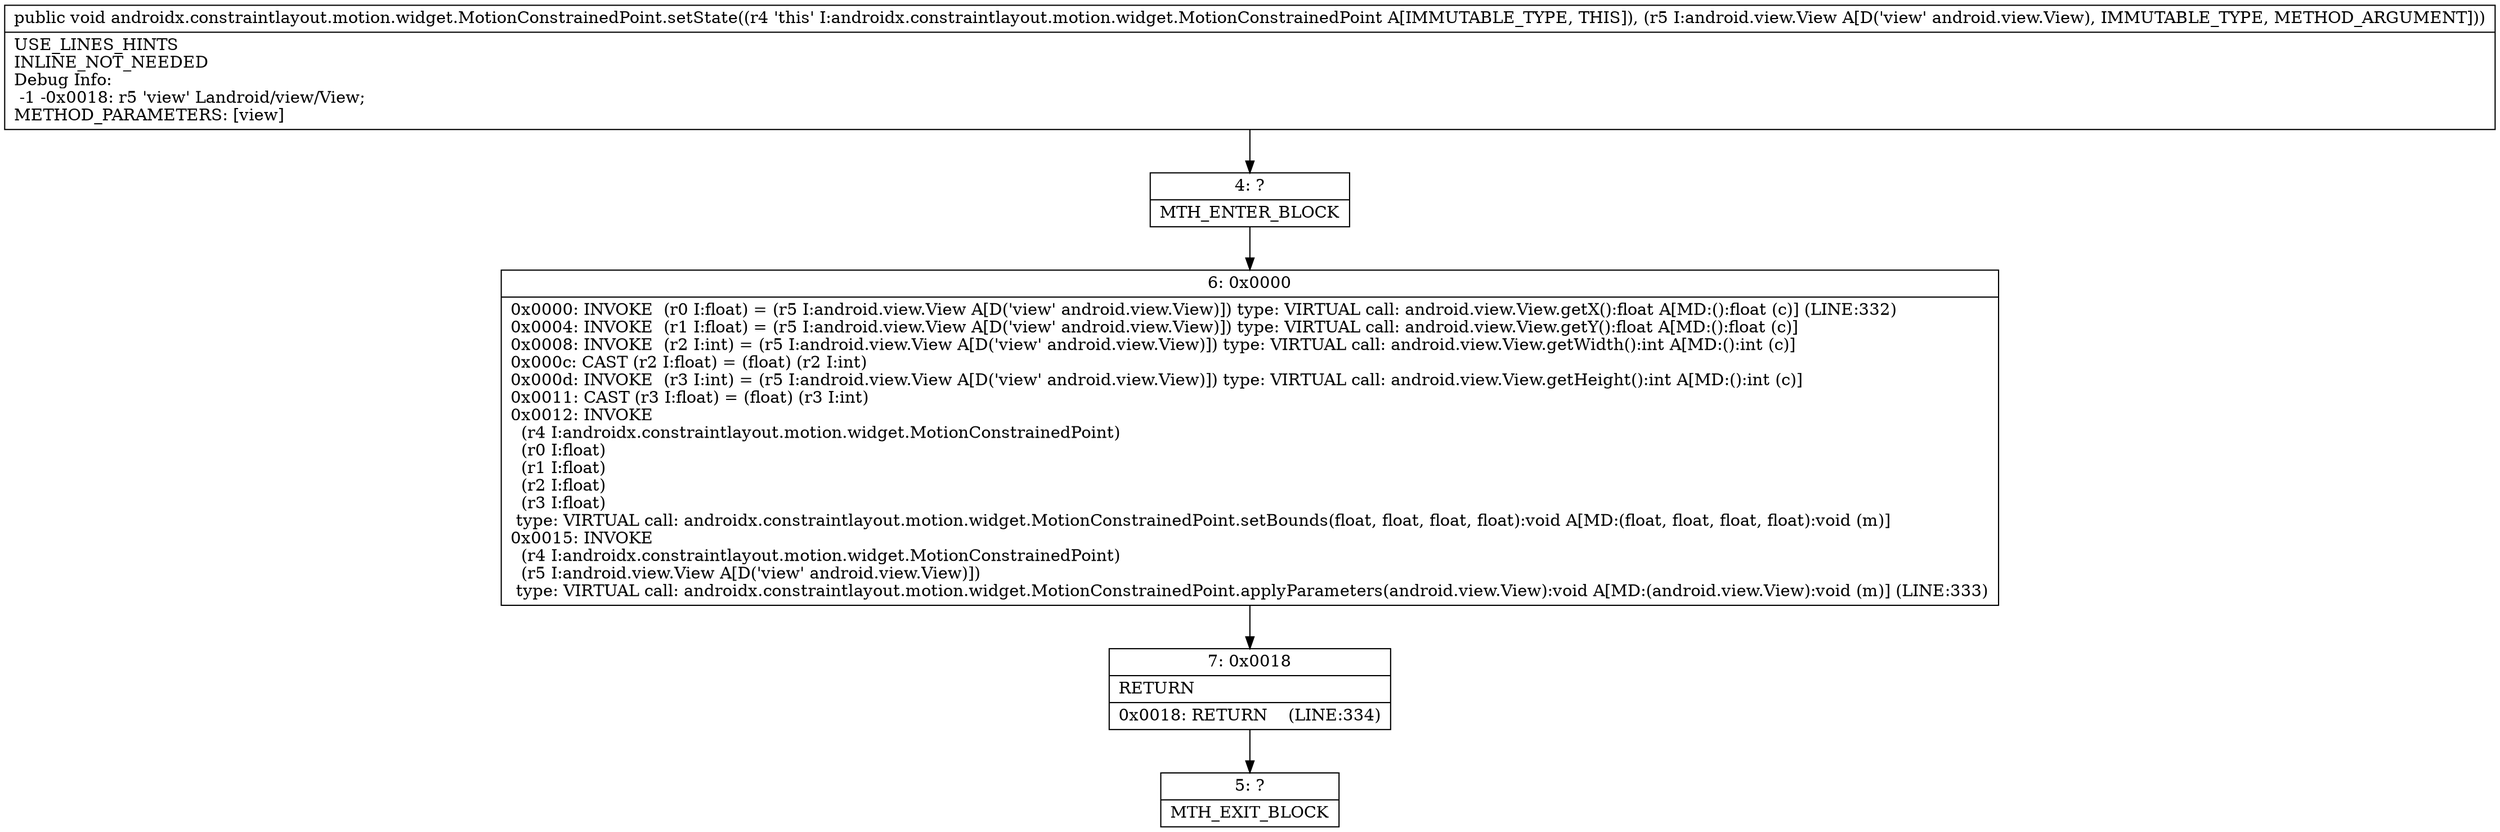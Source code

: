 digraph "CFG forandroidx.constraintlayout.motion.widget.MotionConstrainedPoint.setState(Landroid\/view\/View;)V" {
Node_4 [shape=record,label="{4\:\ ?|MTH_ENTER_BLOCK\l}"];
Node_6 [shape=record,label="{6\:\ 0x0000|0x0000: INVOKE  (r0 I:float) = (r5 I:android.view.View A[D('view' android.view.View)]) type: VIRTUAL call: android.view.View.getX():float A[MD:():float (c)] (LINE:332)\l0x0004: INVOKE  (r1 I:float) = (r5 I:android.view.View A[D('view' android.view.View)]) type: VIRTUAL call: android.view.View.getY():float A[MD:():float (c)]\l0x0008: INVOKE  (r2 I:int) = (r5 I:android.view.View A[D('view' android.view.View)]) type: VIRTUAL call: android.view.View.getWidth():int A[MD:():int (c)]\l0x000c: CAST (r2 I:float) = (float) (r2 I:int) \l0x000d: INVOKE  (r3 I:int) = (r5 I:android.view.View A[D('view' android.view.View)]) type: VIRTUAL call: android.view.View.getHeight():int A[MD:():int (c)]\l0x0011: CAST (r3 I:float) = (float) (r3 I:int) \l0x0012: INVOKE  \l  (r4 I:androidx.constraintlayout.motion.widget.MotionConstrainedPoint)\l  (r0 I:float)\l  (r1 I:float)\l  (r2 I:float)\l  (r3 I:float)\l type: VIRTUAL call: androidx.constraintlayout.motion.widget.MotionConstrainedPoint.setBounds(float, float, float, float):void A[MD:(float, float, float, float):void (m)]\l0x0015: INVOKE  \l  (r4 I:androidx.constraintlayout.motion.widget.MotionConstrainedPoint)\l  (r5 I:android.view.View A[D('view' android.view.View)])\l type: VIRTUAL call: androidx.constraintlayout.motion.widget.MotionConstrainedPoint.applyParameters(android.view.View):void A[MD:(android.view.View):void (m)] (LINE:333)\l}"];
Node_7 [shape=record,label="{7\:\ 0x0018|RETURN\l|0x0018: RETURN    (LINE:334)\l}"];
Node_5 [shape=record,label="{5\:\ ?|MTH_EXIT_BLOCK\l}"];
MethodNode[shape=record,label="{public void androidx.constraintlayout.motion.widget.MotionConstrainedPoint.setState((r4 'this' I:androidx.constraintlayout.motion.widget.MotionConstrainedPoint A[IMMUTABLE_TYPE, THIS]), (r5 I:android.view.View A[D('view' android.view.View), IMMUTABLE_TYPE, METHOD_ARGUMENT]))  | USE_LINES_HINTS\lINLINE_NOT_NEEDED\lDebug Info:\l  \-1 \-0x0018: r5 'view' Landroid\/view\/View;\lMETHOD_PARAMETERS: [view]\l}"];
MethodNode -> Node_4;Node_4 -> Node_6;
Node_6 -> Node_7;
Node_7 -> Node_5;
}

